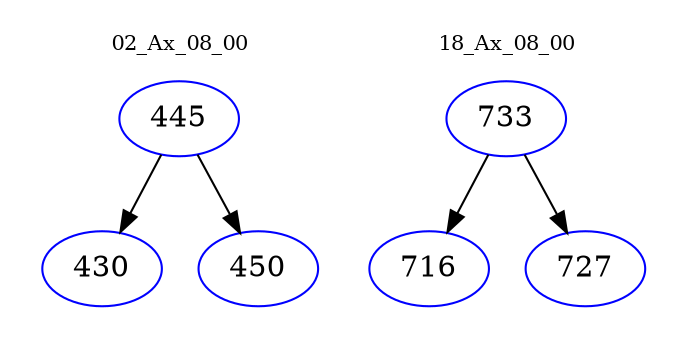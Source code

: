 digraph{
subgraph cluster_0 {
color = white
label = "02_Ax_08_00";
fontsize=10;
T0_445 [label="445", color="blue"]
T0_445 -> T0_430 [color="black"]
T0_430 [label="430", color="blue"]
T0_445 -> T0_450 [color="black"]
T0_450 [label="450", color="blue"]
}
subgraph cluster_1 {
color = white
label = "18_Ax_08_00";
fontsize=10;
T1_733 [label="733", color="blue"]
T1_733 -> T1_716 [color="black"]
T1_716 [label="716", color="blue"]
T1_733 -> T1_727 [color="black"]
T1_727 [label="727", color="blue"]
}
}
